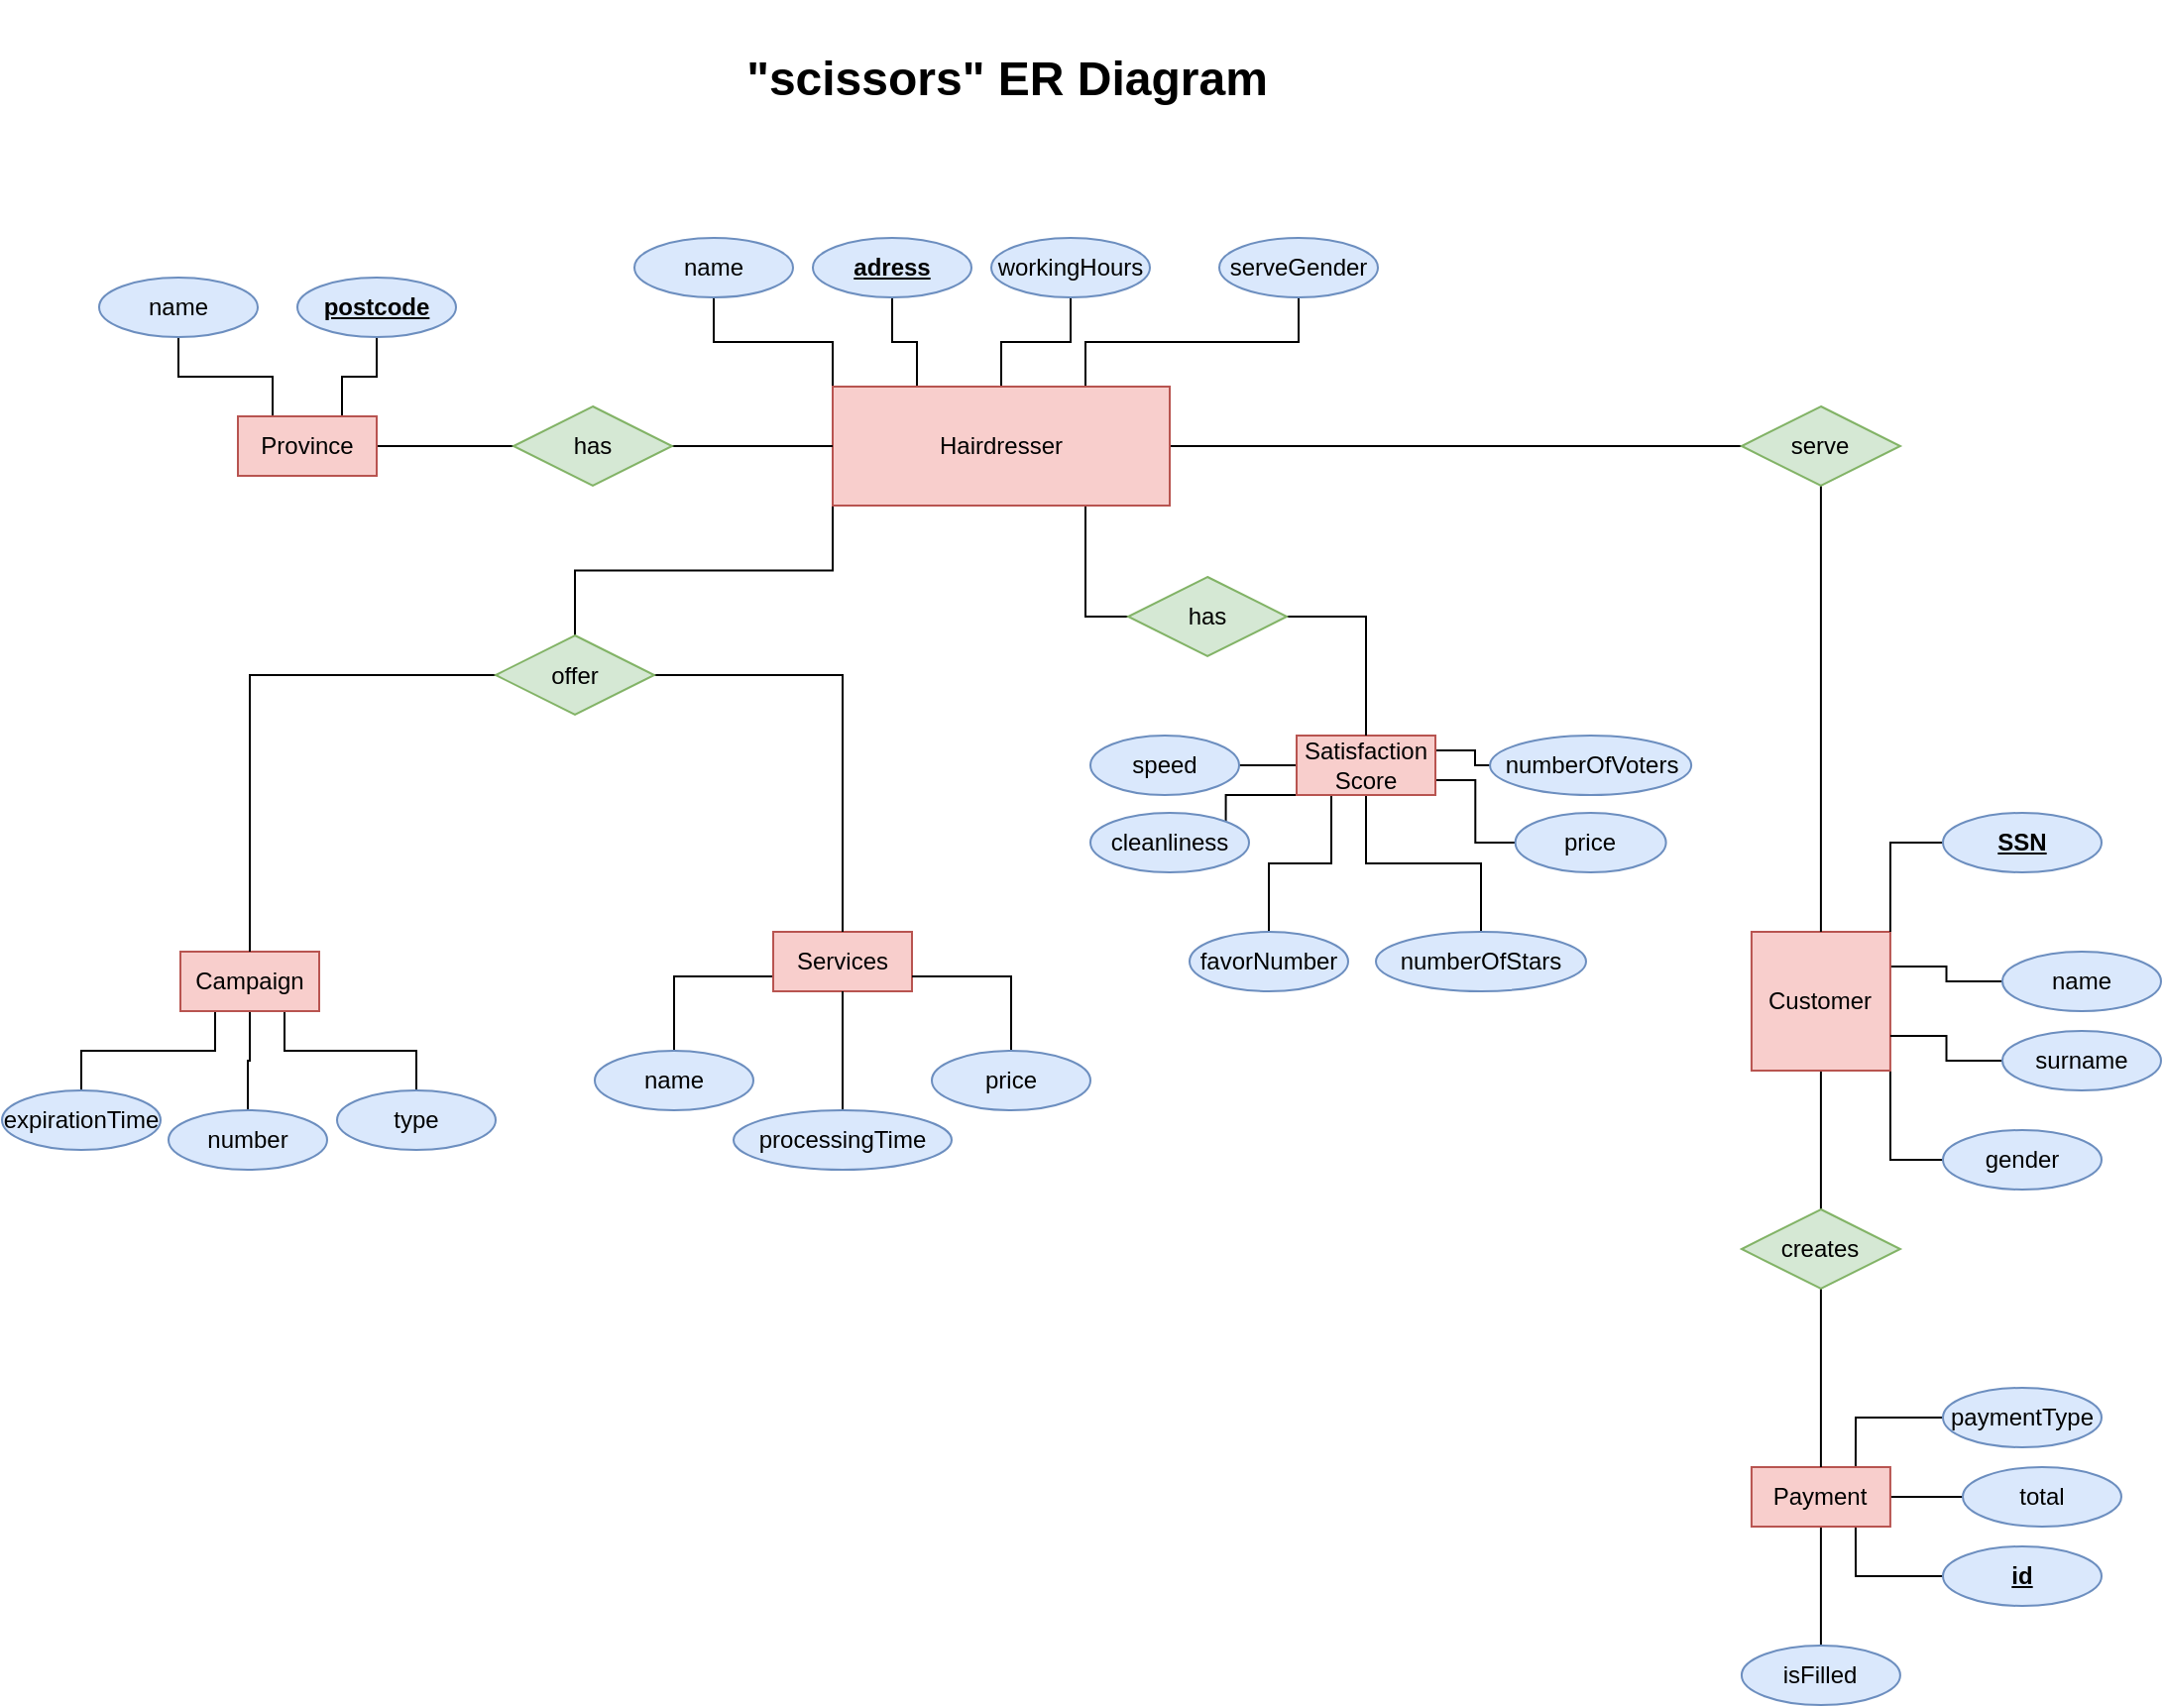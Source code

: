 <mxfile version="15.5.9" type="github">
  <diagram id="C5RBs43oDa-KdzZeNtuy" name="Page-1">
    <mxGraphModel dx="1615" dy="531" grid="1" gridSize="10" guides="1" tooltips="1" connect="1" arrows="1" fold="1" page="1" pageScale="1" pageWidth="827" pageHeight="1169" math="0" shadow="0">
      <root>
        <mxCell id="WIyWlLk6GJQsqaUBKTNV-0" />
        <mxCell id="WIyWlLk6GJQsqaUBKTNV-1" parent="WIyWlLk6GJQsqaUBKTNV-0" />
        <mxCell id="iVkiRPFq6VDE8MjFtIdI-0" value="&lt;b&gt;&lt;font style=&quot;font-size: 24px&quot;&gt;&quot;scissors&quot; ER Diagram&lt;/font&gt;&lt;/b&gt;" style="text;html=1;strokeColor=none;fillColor=none;align=center;verticalAlign=middle;whiteSpace=wrap;rounded=0;" parent="WIyWlLk6GJQsqaUBKTNV-1" vertex="1">
          <mxGeometry x="240" width="314" height="80" as="geometry" />
        </mxCell>
        <mxCell id="-wI8mwQkForI5VrhJktl-148" style="edgeStyle=orthogonalEdgeStyle;rounded=0;orthogonalLoop=1;jettySize=auto;html=1;exitX=0.75;exitY=0;exitDx=0;exitDy=0;entryX=0;entryY=0.5;entryDx=0;entryDy=0;fontFamily=Helvetica;endArrow=none;endFill=0;" edge="1" parent="WIyWlLk6GJQsqaUBKTNV-1" source="-wI8mwQkForI5VrhJktl-3" target="-wI8mwQkForI5VrhJktl-129">
          <mxGeometry relative="1" as="geometry" />
        </mxCell>
        <mxCell id="-wI8mwQkForI5VrhJktl-149" style="edgeStyle=orthogonalEdgeStyle;rounded=0;orthogonalLoop=1;jettySize=auto;html=1;exitX=1;exitY=0.5;exitDx=0;exitDy=0;fontFamily=Helvetica;endArrow=none;endFill=0;" edge="1" parent="WIyWlLk6GJQsqaUBKTNV-1" source="-wI8mwQkForI5VrhJktl-3" target="-wI8mwQkForI5VrhJktl-130">
          <mxGeometry relative="1" as="geometry" />
        </mxCell>
        <mxCell id="-wI8mwQkForI5VrhJktl-150" style="edgeStyle=orthogonalEdgeStyle;rounded=0;orthogonalLoop=1;jettySize=auto;html=1;exitX=0.75;exitY=1;exitDx=0;exitDy=0;entryX=0;entryY=0.5;entryDx=0;entryDy=0;fontFamily=Helvetica;endArrow=none;endFill=0;" edge="1" parent="WIyWlLk6GJQsqaUBKTNV-1" source="-wI8mwQkForI5VrhJktl-3" target="-wI8mwQkForI5VrhJktl-131">
          <mxGeometry relative="1" as="geometry" />
        </mxCell>
        <mxCell id="-wI8mwQkForI5VrhJktl-161" style="edgeStyle=orthogonalEdgeStyle;rounded=0;orthogonalLoop=1;jettySize=auto;html=1;exitX=0.5;exitY=1;exitDx=0;exitDy=0;entryX=0.5;entryY=0;entryDx=0;entryDy=0;fontFamily=Helvetica;endArrow=none;endFill=0;" edge="1" parent="WIyWlLk6GJQsqaUBKTNV-1" source="-wI8mwQkForI5VrhJktl-3" target="-wI8mwQkForI5VrhJktl-159">
          <mxGeometry relative="1" as="geometry" />
        </mxCell>
        <mxCell id="-wI8mwQkForI5VrhJktl-3" value="Payment&lt;span style=&quot;color: rgba(0 , 0 , 0 , 0) ; font-family: monospace ; font-size: 0px&quot;&gt;%3CmxGraphModel%3E%3Croot%3E%3CmxCell%20id%3D%220%22%2F%3E%3CmxCell%20id%3D%221%22%20parent%3D%220%22%2F%3E%3CmxCell%20id%3D%222%22%20value%3D%22number%22%20style%3D%22ellipse%3BwhiteSpace%3Dwrap%3Bhtml%3D1%3BfillColor%3D%23dae8fc%3BstrokeColor%3D%236c8ebf%3B%22%20vertex%3D%221%22%20parent%3D%221%22%3E%3CmxGeometry%20x%3D%22365%22%20y%3D%22830%22%20width%3D%2280%22%20height%3D%2230%22%20as%3D%22geometry%22%2F%3E%3C%2FmxCell%3E%3C%2Froot%3E%3C%2FmxGraphModel%3E&lt;/span&gt;" style="rounded=0;whiteSpace=wrap;html=1;fillColor=#f8cecc;strokeColor=#b85450;" vertex="1" parent="WIyWlLk6GJQsqaUBKTNV-1">
          <mxGeometry x="772.46" y="740" width="70" height="30" as="geometry" />
        </mxCell>
        <mxCell id="-wI8mwQkForI5VrhJktl-69" style="edgeStyle=orthogonalEdgeStyle;rounded=0;orthogonalLoop=1;jettySize=auto;html=1;entryX=0;entryY=0.5;entryDx=0;entryDy=0;fontFamily=Helvetica;endArrow=none;endFill=0;" edge="1" parent="WIyWlLk6GJQsqaUBKTNV-1" source="-wI8mwQkForI5VrhJktl-4" target="-wI8mwQkForI5VrhJktl-53">
          <mxGeometry relative="1" as="geometry" />
        </mxCell>
        <mxCell id="-wI8mwQkForI5VrhJktl-124" style="edgeStyle=orthogonalEdgeStyle;rounded=0;orthogonalLoop=1;jettySize=auto;html=1;exitX=0;exitY=0;exitDx=0;exitDy=0;entryX=0.5;entryY=1;entryDx=0;entryDy=0;fontFamily=Helvetica;endArrow=none;endFill=0;" edge="1" parent="WIyWlLk6GJQsqaUBKTNV-1" source="-wI8mwQkForI5VrhJktl-4" target="-wI8mwQkForI5VrhJktl-73">
          <mxGeometry relative="1" as="geometry" />
        </mxCell>
        <mxCell id="-wI8mwQkForI5VrhJktl-125" style="edgeStyle=orthogonalEdgeStyle;rounded=0;orthogonalLoop=1;jettySize=auto;html=1;exitX=0.25;exitY=0;exitDx=0;exitDy=0;entryX=0.5;entryY=1;entryDx=0;entryDy=0;fontFamily=Helvetica;endArrow=none;endFill=0;" edge="1" parent="WIyWlLk6GJQsqaUBKTNV-1" source="-wI8mwQkForI5VrhJktl-4" target="-wI8mwQkForI5VrhJktl-74">
          <mxGeometry relative="1" as="geometry" />
        </mxCell>
        <mxCell id="-wI8mwQkForI5VrhJktl-126" style="edgeStyle=orthogonalEdgeStyle;rounded=0;orthogonalLoop=1;jettySize=auto;html=1;exitX=0.5;exitY=0;exitDx=0;exitDy=0;fontFamily=Helvetica;endArrow=none;endFill=0;" edge="1" parent="WIyWlLk6GJQsqaUBKTNV-1" source="-wI8mwQkForI5VrhJktl-4" target="-wI8mwQkForI5VrhJktl-84">
          <mxGeometry relative="1" as="geometry" />
        </mxCell>
        <mxCell id="-wI8mwQkForI5VrhJktl-127" style="edgeStyle=orthogonalEdgeStyle;rounded=0;orthogonalLoop=1;jettySize=auto;html=1;exitX=0.75;exitY=0;exitDx=0;exitDy=0;entryX=0.5;entryY=1;entryDx=0;entryDy=0;fontFamily=Helvetica;endArrow=none;endFill=0;" edge="1" parent="WIyWlLk6GJQsqaUBKTNV-1" source="-wI8mwQkForI5VrhJktl-4" target="-wI8mwQkForI5VrhJktl-91">
          <mxGeometry relative="1" as="geometry" />
        </mxCell>
        <mxCell id="-wI8mwQkForI5VrhJktl-135" style="edgeStyle=orthogonalEdgeStyle;rounded=0;orthogonalLoop=1;jettySize=auto;html=1;exitX=0.75;exitY=1;exitDx=0;exitDy=0;entryX=0;entryY=0.5;entryDx=0;entryDy=0;fontFamily=Helvetica;endArrow=none;endFill=0;" edge="1" parent="WIyWlLk6GJQsqaUBKTNV-1" source="-wI8mwQkForI5VrhJktl-4" target="-wI8mwQkForI5VrhJktl-92">
          <mxGeometry relative="1" as="geometry" />
        </mxCell>
        <mxCell id="-wI8mwQkForI5VrhJktl-137" style="edgeStyle=orthogonalEdgeStyle;rounded=0;orthogonalLoop=1;jettySize=auto;html=1;exitX=0;exitY=1;exitDx=0;exitDy=0;fontFamily=Helvetica;endArrow=none;endFill=0;" edge="1" parent="WIyWlLk6GJQsqaUBKTNV-1" source="-wI8mwQkForI5VrhJktl-4" target="-wI8mwQkForI5VrhJktl-54">
          <mxGeometry relative="1" as="geometry" />
        </mxCell>
        <mxCell id="-wI8mwQkForI5VrhJktl-4" value="Hairdresser" style="rounded=0;whiteSpace=wrap;html=1;fillColor=#f8cecc;strokeColor=#b85450;" vertex="1" parent="WIyWlLk6GJQsqaUBKTNV-1">
          <mxGeometry x="309" y="195" width="170" height="60" as="geometry" />
        </mxCell>
        <mxCell id="-wI8mwQkForI5VrhJktl-141" style="edgeStyle=orthogonalEdgeStyle;rounded=0;orthogonalLoop=1;jettySize=auto;html=1;exitX=0;exitY=0.75;exitDx=0;exitDy=0;entryX=0.5;entryY=0;entryDx=0;entryDy=0;fontFamily=Helvetica;endArrow=none;endFill=0;" edge="1" parent="WIyWlLk6GJQsqaUBKTNV-1" source="-wI8mwQkForI5VrhJktl-6" target="-wI8mwQkForI5VrhJktl-100">
          <mxGeometry relative="1" as="geometry" />
        </mxCell>
        <mxCell id="-wI8mwQkForI5VrhJktl-6" value="Services" style="rounded=0;whiteSpace=wrap;html=1;fillColor=#f8cecc;strokeColor=#b85450;" vertex="1" parent="WIyWlLk6GJQsqaUBKTNV-1">
          <mxGeometry x="279" y="470" width="70" height="30" as="geometry" />
        </mxCell>
        <mxCell id="-wI8mwQkForI5VrhJktl-76" style="edgeStyle=orthogonalEdgeStyle;rounded=0;orthogonalLoop=1;jettySize=auto;html=1;fontFamily=Helvetica;endArrow=none;endFill=0;" edge="1" parent="WIyWlLk6GJQsqaUBKTNV-1" source="-wI8mwQkForI5VrhJktl-7" target="-wI8mwQkForI5VrhJktl-56">
          <mxGeometry relative="1" as="geometry" />
        </mxCell>
        <mxCell id="-wI8mwQkForI5VrhJktl-146" style="edgeStyle=orthogonalEdgeStyle;rounded=0;orthogonalLoop=1;jettySize=auto;html=1;exitX=1;exitY=0.25;exitDx=0;exitDy=0;entryX=0;entryY=0.5;entryDx=0;entryDy=0;fontFamily=Helvetica;endArrow=none;endFill=0;" edge="1" parent="WIyWlLk6GJQsqaUBKTNV-1" source="-wI8mwQkForI5VrhJktl-7" target="-wI8mwQkForI5VrhJktl-30">
          <mxGeometry relative="1" as="geometry" />
        </mxCell>
        <mxCell id="-wI8mwQkForI5VrhJktl-152" style="edgeStyle=orthogonalEdgeStyle;rounded=0;orthogonalLoop=1;jettySize=auto;html=1;exitX=1;exitY=1;exitDx=0;exitDy=0;entryX=0;entryY=0.5;entryDx=0;entryDy=0;fontFamily=Helvetica;endArrow=none;endFill=0;" edge="1" parent="WIyWlLk6GJQsqaUBKTNV-1" source="-wI8mwQkForI5VrhJktl-7" target="-wI8mwQkForI5VrhJktl-67">
          <mxGeometry relative="1" as="geometry" />
        </mxCell>
        <mxCell id="-wI8mwQkForI5VrhJktl-7" value="Customer" style="rounded=0;whiteSpace=wrap;html=1;fillColor=#f8cecc;strokeColor=#b85450;" vertex="1" parent="WIyWlLk6GJQsqaUBKTNV-1">
          <mxGeometry x="772.46" y="470" width="70" height="70" as="geometry" />
        </mxCell>
        <mxCell id="-wI8mwQkForI5VrhJktl-59" style="edgeStyle=orthogonalEdgeStyle;rounded=0;orthogonalLoop=1;jettySize=auto;html=1;exitX=1;exitY=0.5;exitDx=0;exitDy=0;entryX=0;entryY=0.5;entryDx=0;entryDy=0;fontFamily=Helvetica;endArrow=none;endFill=0;" edge="1" parent="WIyWlLk6GJQsqaUBKTNV-1" source="-wI8mwQkForI5VrhJktl-8" target="-wI8mwQkForI5VrhJktl-58">
          <mxGeometry relative="1" as="geometry" />
        </mxCell>
        <mxCell id="-wI8mwQkForI5VrhJktl-122" style="edgeStyle=orthogonalEdgeStyle;rounded=0;orthogonalLoop=1;jettySize=auto;html=1;exitX=0.25;exitY=0;exitDx=0;exitDy=0;entryX=0.5;entryY=1;entryDx=0;entryDy=0;fontFamily=Helvetica;endArrow=none;endFill=0;" edge="1" parent="WIyWlLk6GJQsqaUBKTNV-1" source="-wI8mwQkForI5VrhJktl-8" target="-wI8mwQkForI5VrhJktl-71">
          <mxGeometry relative="1" as="geometry" />
        </mxCell>
        <mxCell id="-wI8mwQkForI5VrhJktl-123" style="edgeStyle=orthogonalEdgeStyle;rounded=0;orthogonalLoop=1;jettySize=auto;html=1;exitX=0.75;exitY=0;exitDx=0;exitDy=0;entryX=0.5;entryY=1;entryDx=0;entryDy=0;fontFamily=Helvetica;endArrow=none;endFill=0;" edge="1" parent="WIyWlLk6GJQsqaUBKTNV-1" source="-wI8mwQkForI5VrhJktl-8" target="-wI8mwQkForI5VrhJktl-72">
          <mxGeometry relative="1" as="geometry" />
        </mxCell>
        <mxCell id="-wI8mwQkForI5VrhJktl-8" value="Province" style="rounded=0;whiteSpace=wrap;html=1;fillColor=#f8cecc;strokeColor=#b85450;" vertex="1" parent="WIyWlLk6GJQsqaUBKTNV-1">
          <mxGeometry x="9" y="210" width="70" height="30" as="geometry" />
        </mxCell>
        <mxCell id="-wI8mwQkForI5VrhJktl-109" style="edgeStyle=orthogonalEdgeStyle;rounded=0;orthogonalLoop=1;jettySize=auto;html=1;exitX=0.25;exitY=1;exitDx=0;exitDy=0;fontFamily=Helvetica;endArrow=none;endFill=0;" edge="1" parent="WIyWlLk6GJQsqaUBKTNV-1" source="-wI8mwQkForI5VrhJktl-9" target="-wI8mwQkForI5VrhJktl-106">
          <mxGeometry relative="1" as="geometry" />
        </mxCell>
        <mxCell id="-wI8mwQkForI5VrhJktl-117" style="edgeStyle=orthogonalEdgeStyle;rounded=0;orthogonalLoop=1;jettySize=auto;html=1;exitX=0.75;exitY=1;exitDx=0;exitDy=0;fontFamily=Helvetica;endArrow=none;endFill=0;" edge="1" parent="WIyWlLk6GJQsqaUBKTNV-1" source="-wI8mwQkForI5VrhJktl-9" target="-wI8mwQkForI5VrhJktl-108">
          <mxGeometry relative="1" as="geometry" />
        </mxCell>
        <mxCell id="-wI8mwQkForI5VrhJktl-118" style="edgeStyle=orthogonalEdgeStyle;rounded=0;orthogonalLoop=1;jettySize=auto;html=1;exitX=0.5;exitY=1;exitDx=0;exitDy=0;entryX=0.5;entryY=0;entryDx=0;entryDy=0;fontFamily=Helvetica;endArrow=none;endFill=0;" edge="1" parent="WIyWlLk6GJQsqaUBKTNV-1" source="-wI8mwQkForI5VrhJktl-9" target="-wI8mwQkForI5VrhJktl-107">
          <mxGeometry relative="1" as="geometry" />
        </mxCell>
        <mxCell id="-wI8mwQkForI5VrhJktl-9" value="Campaign" style="rounded=0;whiteSpace=wrap;html=1;fillColor=#f8cecc;strokeColor=#b85450;" vertex="1" parent="WIyWlLk6GJQsqaUBKTNV-1">
          <mxGeometry x="-20" y="480" width="70" height="30" as="geometry" />
        </mxCell>
        <mxCell id="-wI8mwQkForI5VrhJktl-30" value="name" style="ellipse;whiteSpace=wrap;html=1;fillColor=#dae8fc;strokeColor=#6c8ebf;" vertex="1" parent="WIyWlLk6GJQsqaUBKTNV-1">
          <mxGeometry x="899" y="480" width="80" height="30" as="geometry" />
        </mxCell>
        <mxCell id="-wI8mwQkForI5VrhJktl-110" style="edgeStyle=orthogonalEdgeStyle;rounded=0;orthogonalLoop=1;jettySize=auto;html=1;fontFamily=Helvetica;endArrow=none;endFill=0;" edge="1" parent="WIyWlLk6GJQsqaUBKTNV-1" source="-wI8mwQkForI5VrhJktl-53" target="-wI8mwQkForI5VrhJktl-7">
          <mxGeometry relative="1" as="geometry" />
        </mxCell>
        <mxCell id="-wI8mwQkForI5VrhJktl-53" value="serve" style="rhombus;whiteSpace=wrap;html=1;fontFamily=Helvetica;fillColor=#d5e8d4;strokeColor=#82b366;" vertex="1" parent="WIyWlLk6GJQsqaUBKTNV-1">
          <mxGeometry x="767.46" y="205" width="80" height="40" as="geometry" />
        </mxCell>
        <mxCell id="-wI8mwQkForI5VrhJktl-104" style="edgeStyle=orthogonalEdgeStyle;rounded=0;orthogonalLoop=1;jettySize=auto;html=1;fontFamily=Helvetica;endArrow=none;endFill=0;" edge="1" parent="WIyWlLk6GJQsqaUBKTNV-1" source="-wI8mwQkForI5VrhJktl-54" target="-wI8mwQkForI5VrhJktl-9">
          <mxGeometry relative="1" as="geometry" />
        </mxCell>
        <mxCell id="-wI8mwQkForI5VrhJktl-136" style="edgeStyle=orthogonalEdgeStyle;rounded=0;orthogonalLoop=1;jettySize=auto;html=1;entryX=0.5;entryY=0;entryDx=0;entryDy=0;fontFamily=Helvetica;endArrow=none;endFill=0;" edge="1" parent="WIyWlLk6GJQsqaUBKTNV-1" source="-wI8mwQkForI5VrhJktl-54" target="-wI8mwQkForI5VrhJktl-6">
          <mxGeometry relative="1" as="geometry" />
        </mxCell>
        <mxCell id="-wI8mwQkForI5VrhJktl-54" value="offer" style="rhombus;whiteSpace=wrap;html=1;fontFamily=Helvetica;fillColor=#d5e8d4;strokeColor=#82b366;" vertex="1" parent="WIyWlLk6GJQsqaUBKTNV-1">
          <mxGeometry x="139" y="320.5" width="80" height="40" as="geometry" />
        </mxCell>
        <mxCell id="-wI8mwQkForI5VrhJktl-147" style="edgeStyle=orthogonalEdgeStyle;rounded=0;orthogonalLoop=1;jettySize=auto;html=1;fontFamily=Helvetica;endArrow=none;endFill=0;" edge="1" parent="WIyWlLk6GJQsqaUBKTNV-1" source="-wI8mwQkForI5VrhJktl-56" target="-wI8mwQkForI5VrhJktl-3">
          <mxGeometry relative="1" as="geometry" />
        </mxCell>
        <mxCell id="-wI8mwQkForI5VrhJktl-56" value="creates" style="rhombus;whiteSpace=wrap;html=1;fontFamily=Helvetica;fillColor=#d5e8d4;strokeColor=#82b366;" vertex="1" parent="WIyWlLk6GJQsqaUBKTNV-1">
          <mxGeometry x="767.46" y="610" width="80" height="40" as="geometry" />
        </mxCell>
        <mxCell id="-wI8mwQkForI5VrhJktl-90" style="edgeStyle=orthogonalEdgeStyle;rounded=0;orthogonalLoop=1;jettySize=auto;html=1;entryX=0;entryY=0.5;entryDx=0;entryDy=0;fontFamily=Helvetica;endArrow=none;endFill=0;" edge="1" parent="WIyWlLk6GJQsqaUBKTNV-1" source="-wI8mwQkForI5VrhJktl-58" target="-wI8mwQkForI5VrhJktl-4">
          <mxGeometry relative="1" as="geometry" />
        </mxCell>
        <mxCell id="-wI8mwQkForI5VrhJktl-58" value="has" style="rhombus;whiteSpace=wrap;html=1;fontFamily=Helvetica;fillColor=#d5e8d4;strokeColor=#82b366;" vertex="1" parent="WIyWlLk6GJQsqaUBKTNV-1">
          <mxGeometry x="148" y="205" width="80" height="40" as="geometry" />
        </mxCell>
        <mxCell id="-wI8mwQkForI5VrhJktl-145" style="edgeStyle=orthogonalEdgeStyle;rounded=0;orthogonalLoop=1;jettySize=auto;html=1;exitX=0;exitY=0.5;exitDx=0;exitDy=0;entryX=1;entryY=0;entryDx=0;entryDy=0;fontFamily=Helvetica;endArrow=none;endFill=0;" edge="1" parent="WIyWlLk6GJQsqaUBKTNV-1" source="-wI8mwQkForI5VrhJktl-65" target="-wI8mwQkForI5VrhJktl-7">
          <mxGeometry relative="1" as="geometry" />
        </mxCell>
        <mxCell id="-wI8mwQkForI5VrhJktl-65" value="&lt;u&gt;&lt;b&gt;SSN&lt;/b&gt;&lt;/u&gt;" style="ellipse;whiteSpace=wrap;html=1;fillColor=#dae8fc;strokeColor=#6c8ebf;" vertex="1" parent="WIyWlLk6GJQsqaUBKTNV-1">
          <mxGeometry x="869" y="410" width="80" height="30" as="geometry" />
        </mxCell>
        <mxCell id="-wI8mwQkForI5VrhJktl-151" style="edgeStyle=orthogonalEdgeStyle;rounded=0;orthogonalLoop=1;jettySize=auto;html=1;exitX=0;exitY=0.5;exitDx=0;exitDy=0;entryX=1;entryY=0.75;entryDx=0;entryDy=0;fontFamily=Helvetica;endArrow=none;endFill=0;" edge="1" parent="WIyWlLk6GJQsqaUBKTNV-1" source="-wI8mwQkForI5VrhJktl-66" target="-wI8mwQkForI5VrhJktl-7">
          <mxGeometry relative="1" as="geometry" />
        </mxCell>
        <mxCell id="-wI8mwQkForI5VrhJktl-66" value="surname" style="ellipse;whiteSpace=wrap;html=1;fillColor=#dae8fc;strokeColor=#6c8ebf;" vertex="1" parent="WIyWlLk6GJQsqaUBKTNV-1">
          <mxGeometry x="899" y="520" width="80" height="30" as="geometry" />
        </mxCell>
        <mxCell id="-wI8mwQkForI5VrhJktl-67" value="gender" style="ellipse;whiteSpace=wrap;html=1;fillColor=#dae8fc;strokeColor=#6c8ebf;" vertex="1" parent="WIyWlLk6GJQsqaUBKTNV-1">
          <mxGeometry x="869.0" y="570" width="80" height="30" as="geometry" />
        </mxCell>
        <mxCell id="-wI8mwQkForI5VrhJktl-71" value="name" style="ellipse;whiteSpace=wrap;html=1;fillColor=#dae8fc;strokeColor=#6c8ebf;" vertex="1" parent="WIyWlLk6GJQsqaUBKTNV-1">
          <mxGeometry x="-61" y="140" width="80" height="30" as="geometry" />
        </mxCell>
        <mxCell id="-wI8mwQkForI5VrhJktl-72" value="&lt;u&gt;&lt;b&gt;postcode&lt;/b&gt;&lt;/u&gt;" style="ellipse;whiteSpace=wrap;html=1;fillColor=#dae8fc;strokeColor=#6c8ebf;" vertex="1" parent="WIyWlLk6GJQsqaUBKTNV-1">
          <mxGeometry x="39" y="140" width="80" height="30" as="geometry" />
        </mxCell>
        <mxCell id="-wI8mwQkForI5VrhJktl-73" value="name" style="ellipse;whiteSpace=wrap;html=1;fillColor=#dae8fc;strokeColor=#6c8ebf;" vertex="1" parent="WIyWlLk6GJQsqaUBKTNV-1">
          <mxGeometry x="209" y="120" width="80" height="30" as="geometry" />
        </mxCell>
        <mxCell id="-wI8mwQkForI5VrhJktl-74" value="&lt;u&gt;&lt;b&gt;adress&lt;/b&gt;&lt;/u&gt;" style="ellipse;whiteSpace=wrap;html=1;fillColor=#dae8fc;strokeColor=#6c8ebf;" vertex="1" parent="WIyWlLk6GJQsqaUBKTNV-1">
          <mxGeometry x="299" y="120" width="80" height="30" as="geometry" />
        </mxCell>
        <mxCell id="-wI8mwQkForI5VrhJktl-111" style="edgeStyle=orthogonalEdgeStyle;rounded=0;orthogonalLoop=1;jettySize=auto;html=1;exitX=0;exitY=0.5;exitDx=0;exitDy=0;entryX=1;entryY=0.5;entryDx=0;entryDy=0;fontFamily=Helvetica;endArrow=none;endFill=0;" edge="1" parent="WIyWlLk6GJQsqaUBKTNV-1" source="-wI8mwQkForI5VrhJktl-75" target="-wI8mwQkForI5VrhJktl-97">
          <mxGeometry relative="1" as="geometry" />
        </mxCell>
        <mxCell id="-wI8mwQkForI5VrhJktl-112" style="edgeStyle=orthogonalEdgeStyle;rounded=0;orthogonalLoop=1;jettySize=auto;html=1;exitX=0;exitY=1;exitDx=0;exitDy=0;entryX=1;entryY=0;entryDx=0;entryDy=0;fontFamily=Helvetica;endArrow=none;endFill=0;" edge="1" parent="WIyWlLk6GJQsqaUBKTNV-1" source="-wI8mwQkForI5VrhJktl-75" target="-wI8mwQkForI5VrhJktl-99">
          <mxGeometry relative="1" as="geometry" />
        </mxCell>
        <mxCell id="-wI8mwQkForI5VrhJktl-113" style="edgeStyle=orthogonalEdgeStyle;rounded=0;orthogonalLoop=1;jettySize=auto;html=1;exitX=0.25;exitY=1;exitDx=0;exitDy=0;fontFamily=Helvetica;endArrow=none;endFill=0;" edge="1" parent="WIyWlLk6GJQsqaUBKTNV-1" source="-wI8mwQkForI5VrhJktl-75" target="-wI8mwQkForI5VrhJktl-94">
          <mxGeometry relative="1" as="geometry" />
        </mxCell>
        <mxCell id="-wI8mwQkForI5VrhJktl-114" style="edgeStyle=orthogonalEdgeStyle;rounded=0;orthogonalLoop=1;jettySize=auto;html=1;exitX=0.5;exitY=1;exitDx=0;exitDy=0;fontFamily=Helvetica;endArrow=none;endFill=0;" edge="1" parent="WIyWlLk6GJQsqaUBKTNV-1" source="-wI8mwQkForI5VrhJktl-75" target="-wI8mwQkForI5VrhJktl-96">
          <mxGeometry relative="1" as="geometry" />
        </mxCell>
        <mxCell id="-wI8mwQkForI5VrhJktl-115" style="edgeStyle=orthogonalEdgeStyle;rounded=0;orthogonalLoop=1;jettySize=auto;html=1;exitX=1;exitY=0.75;exitDx=0;exitDy=0;entryX=0;entryY=0.5;entryDx=0;entryDy=0;fontFamily=Helvetica;endArrow=none;endFill=0;" edge="1" parent="WIyWlLk6GJQsqaUBKTNV-1" source="-wI8mwQkForI5VrhJktl-75" target="-wI8mwQkForI5VrhJktl-98">
          <mxGeometry relative="1" as="geometry" />
        </mxCell>
        <mxCell id="-wI8mwQkForI5VrhJktl-116" style="edgeStyle=orthogonalEdgeStyle;rounded=0;orthogonalLoop=1;jettySize=auto;html=1;exitX=1;exitY=0.25;exitDx=0;exitDy=0;fontFamily=Helvetica;endArrow=none;endFill=0;" edge="1" parent="WIyWlLk6GJQsqaUBKTNV-1" source="-wI8mwQkForI5VrhJktl-75" target="-wI8mwQkForI5VrhJktl-95">
          <mxGeometry relative="1" as="geometry" />
        </mxCell>
        <mxCell id="-wI8mwQkForI5VrhJktl-75" value="Satisfaction Score" style="rounded=0;whiteSpace=wrap;html=1;fillColor=#f8cecc;strokeColor=#b85450;" vertex="1" parent="WIyWlLk6GJQsqaUBKTNV-1">
          <mxGeometry x="543" y="371" width="70" height="30" as="geometry" />
        </mxCell>
        <mxCell id="-wI8mwQkForI5VrhJktl-84" value="workingHours" style="ellipse;whiteSpace=wrap;html=1;fillColor=#dae8fc;strokeColor=#6c8ebf;" vertex="1" parent="WIyWlLk6GJQsqaUBKTNV-1">
          <mxGeometry x="389" y="120" width="80" height="30" as="geometry" />
        </mxCell>
        <mxCell id="-wI8mwQkForI5VrhJktl-91" value="serveGender" style="ellipse;whiteSpace=wrap;html=1;fillColor=#dae8fc;strokeColor=#6c8ebf;" vertex="1" parent="WIyWlLk6GJQsqaUBKTNV-1">
          <mxGeometry x="504" y="120" width="80" height="30" as="geometry" />
        </mxCell>
        <mxCell id="-wI8mwQkForI5VrhJktl-156" style="edgeStyle=orthogonalEdgeStyle;rounded=0;orthogonalLoop=1;jettySize=auto;html=1;entryX=0.5;entryY=0;entryDx=0;entryDy=0;fontFamily=Helvetica;endArrow=none;endFill=0;" edge="1" parent="WIyWlLk6GJQsqaUBKTNV-1" source="-wI8mwQkForI5VrhJktl-92" target="-wI8mwQkForI5VrhJktl-75">
          <mxGeometry relative="1" as="geometry" />
        </mxCell>
        <mxCell id="-wI8mwQkForI5VrhJktl-92" value="has" style="rhombus;whiteSpace=wrap;html=1;fontFamily=Helvetica;fillColor=#d5e8d4;strokeColor=#82b366;" vertex="1" parent="WIyWlLk6GJQsqaUBKTNV-1">
          <mxGeometry x="458.04" y="291" width="80" height="40" as="geometry" />
        </mxCell>
        <mxCell id="-wI8mwQkForI5VrhJktl-94" value="favorNumber" style="ellipse;whiteSpace=wrap;html=1;fillColor=#dae8fc;strokeColor=#6c8ebf;" vertex="1" parent="WIyWlLk6GJQsqaUBKTNV-1">
          <mxGeometry x="489" y="470" width="80" height="30" as="geometry" />
        </mxCell>
        <mxCell id="-wI8mwQkForI5VrhJktl-95" value="numberOfVoters" style="ellipse;whiteSpace=wrap;html=1;fillColor=#dae8fc;strokeColor=#6c8ebf;" vertex="1" parent="WIyWlLk6GJQsqaUBKTNV-1">
          <mxGeometry x="640.54" y="371" width="101.54" height="30" as="geometry" />
        </mxCell>
        <mxCell id="-wI8mwQkForI5VrhJktl-96" value="numberOfStars" style="ellipse;whiteSpace=wrap;html=1;fillColor=#dae8fc;strokeColor=#6c8ebf;" vertex="1" parent="WIyWlLk6GJQsqaUBKTNV-1">
          <mxGeometry x="583" y="470" width="106" height="30" as="geometry" />
        </mxCell>
        <mxCell id="-wI8mwQkForI5VrhJktl-97" value="speed" style="ellipse;whiteSpace=wrap;html=1;fillColor=#dae8fc;strokeColor=#6c8ebf;" vertex="1" parent="WIyWlLk6GJQsqaUBKTNV-1">
          <mxGeometry x="439" y="371" width="75" height="30" as="geometry" />
        </mxCell>
        <mxCell id="-wI8mwQkForI5VrhJktl-98" value="price" style="ellipse;whiteSpace=wrap;html=1;fillColor=#dae8fc;strokeColor=#6c8ebf;" vertex="1" parent="WIyWlLk6GJQsqaUBKTNV-1">
          <mxGeometry x="653.31" y="410" width="76" height="30" as="geometry" />
        </mxCell>
        <mxCell id="-wI8mwQkForI5VrhJktl-99" value="cleanliness" style="ellipse;whiteSpace=wrap;html=1;fillColor=#dae8fc;strokeColor=#6c8ebf;" vertex="1" parent="WIyWlLk6GJQsqaUBKTNV-1">
          <mxGeometry x="439" y="410" width="80" height="30" as="geometry" />
        </mxCell>
        <mxCell id="-wI8mwQkForI5VrhJktl-100" value="name" style="ellipse;whiteSpace=wrap;html=1;fillColor=#dae8fc;strokeColor=#6c8ebf;" vertex="1" parent="WIyWlLk6GJQsqaUBKTNV-1">
          <mxGeometry x="189" y="530" width="80" height="30" as="geometry" />
        </mxCell>
        <mxCell id="-wI8mwQkForI5VrhJktl-140" style="edgeStyle=orthogonalEdgeStyle;rounded=0;orthogonalLoop=1;jettySize=auto;html=1;exitX=0.5;exitY=0;exitDx=0;exitDy=0;entryX=1;entryY=0.75;entryDx=0;entryDy=0;fontFamily=Helvetica;endArrow=none;endFill=0;" edge="1" parent="WIyWlLk6GJQsqaUBKTNV-1" source="-wI8mwQkForI5VrhJktl-101" target="-wI8mwQkForI5VrhJktl-6">
          <mxGeometry relative="1" as="geometry" />
        </mxCell>
        <mxCell id="-wI8mwQkForI5VrhJktl-101" value="price" style="ellipse;whiteSpace=wrap;html=1;fillColor=#dae8fc;strokeColor=#6c8ebf;" vertex="1" parent="WIyWlLk6GJQsqaUBKTNV-1">
          <mxGeometry x="359" y="530" width="80" height="30" as="geometry" />
        </mxCell>
        <mxCell id="-wI8mwQkForI5VrhJktl-139" style="edgeStyle=orthogonalEdgeStyle;rounded=0;orthogonalLoop=1;jettySize=auto;html=1;exitX=0.5;exitY=0;exitDx=0;exitDy=0;entryX=0.5;entryY=1;entryDx=0;entryDy=0;fontFamily=Helvetica;endArrow=none;endFill=0;" edge="1" parent="WIyWlLk6GJQsqaUBKTNV-1" source="-wI8mwQkForI5VrhJktl-102" target="-wI8mwQkForI5VrhJktl-6">
          <mxGeometry relative="1" as="geometry" />
        </mxCell>
        <mxCell id="-wI8mwQkForI5VrhJktl-102" value="processingTime" style="ellipse;whiteSpace=wrap;html=1;fillColor=#dae8fc;strokeColor=#6c8ebf;" vertex="1" parent="WIyWlLk6GJQsqaUBKTNV-1">
          <mxGeometry x="259" y="560" width="110" height="30" as="geometry" />
        </mxCell>
        <mxCell id="-wI8mwQkForI5VrhJktl-106" value="expirationTime" style="ellipse;whiteSpace=wrap;html=1;fillColor=#dae8fc;strokeColor=#6c8ebf;" vertex="1" parent="WIyWlLk6GJQsqaUBKTNV-1">
          <mxGeometry x="-110" y="550" width="80" height="30" as="geometry" />
        </mxCell>
        <mxCell id="-wI8mwQkForI5VrhJktl-107" value="number" style="ellipse;whiteSpace=wrap;html=1;fillColor=#dae8fc;strokeColor=#6c8ebf;" vertex="1" parent="WIyWlLk6GJQsqaUBKTNV-1">
          <mxGeometry x="-26" y="560" width="80" height="30" as="geometry" />
        </mxCell>
        <mxCell id="-wI8mwQkForI5VrhJktl-108" value="type" style="ellipse;whiteSpace=wrap;html=1;fillColor=#dae8fc;strokeColor=#6c8ebf;" vertex="1" parent="WIyWlLk6GJQsqaUBKTNV-1">
          <mxGeometry x="59" y="550" width="80" height="30" as="geometry" />
        </mxCell>
        <mxCell id="-wI8mwQkForI5VrhJktl-129" value="paymentType" style="ellipse;whiteSpace=wrap;html=1;fillColor=#dae8fc;strokeColor=#6c8ebf;" vertex="1" parent="WIyWlLk6GJQsqaUBKTNV-1">
          <mxGeometry x="869.0" y="700" width="80" height="30" as="geometry" />
        </mxCell>
        <mxCell id="-wI8mwQkForI5VrhJktl-130" value="total" style="ellipse;whiteSpace=wrap;html=1;fillColor=#dae8fc;strokeColor=#6c8ebf;" vertex="1" parent="WIyWlLk6GJQsqaUBKTNV-1">
          <mxGeometry x="879.0" y="740" width="80" height="30" as="geometry" />
        </mxCell>
        <mxCell id="-wI8mwQkForI5VrhJktl-131" value="&lt;u&gt;&lt;b&gt;id&lt;/b&gt;&lt;/u&gt;" style="ellipse;whiteSpace=wrap;html=1;fillColor=#dae8fc;strokeColor=#6c8ebf;" vertex="1" parent="WIyWlLk6GJQsqaUBKTNV-1">
          <mxGeometry x="869.0" y="780" width="80" height="30" as="geometry" />
        </mxCell>
        <mxCell id="-wI8mwQkForI5VrhJktl-142" style="edgeStyle=orthogonalEdgeStyle;rounded=0;orthogonalLoop=1;jettySize=auto;html=1;exitX=0.5;exitY=1;exitDx=0;exitDy=0;fontFamily=Helvetica;endArrow=none;endFill=0;" edge="1" parent="WIyWlLk6GJQsqaUBKTNV-1" source="-wI8mwQkForI5VrhJktl-100" target="-wI8mwQkForI5VrhJktl-100">
          <mxGeometry relative="1" as="geometry" />
        </mxCell>
        <mxCell id="-wI8mwQkForI5VrhJktl-159" value="isFilled" style="ellipse;whiteSpace=wrap;html=1;fillColor=#dae8fc;strokeColor=#6c8ebf;" vertex="1" parent="WIyWlLk6GJQsqaUBKTNV-1">
          <mxGeometry x="767.46" y="830" width="80" height="30" as="geometry" />
        </mxCell>
      </root>
    </mxGraphModel>
  </diagram>
</mxfile>
